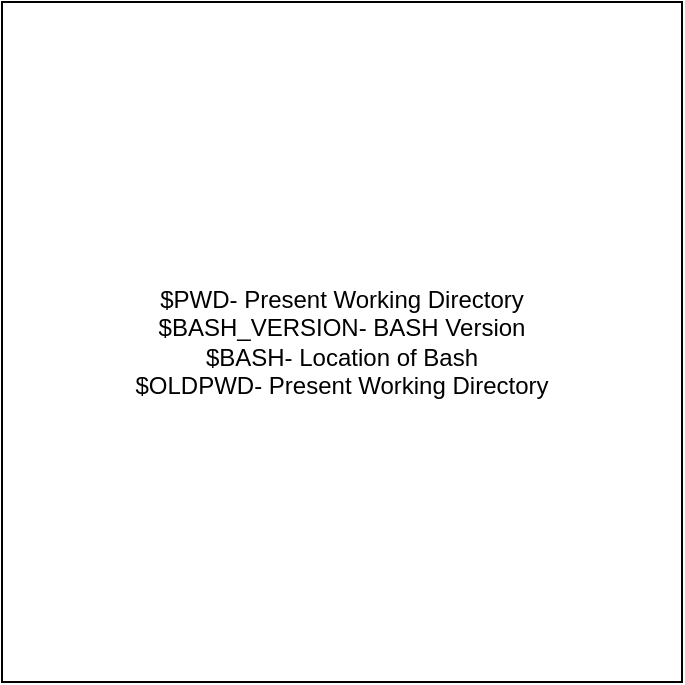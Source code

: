 <mxfile version="24.5.5" type="device">
  <diagram name="Page-1" id="ggMqoW4tVQJ9VgsLF6bh">
    <mxGraphModel dx="734" dy="455" grid="1" gridSize="10" guides="1" tooltips="1" connect="1" arrows="1" fold="1" page="1" pageScale="1" pageWidth="827" pageHeight="1169" math="0" shadow="0">
      <root>
        <mxCell id="0" />
        <mxCell id="1" parent="0" />
        <mxCell id="8wWT-yStJkSmruKn6boC-1" value="$PWD- Present Working Directory&lt;div&gt;$BASH_VERSION- BASH Version&lt;/div&gt;&lt;div&gt;$BASH- Location of Bash&lt;/div&gt;&lt;div&gt;$OLDPWD- Present Working Directory&lt;/div&gt;" style="whiteSpace=wrap;html=1;aspect=fixed;" parent="1" vertex="1">
          <mxGeometry x="80" y="180" width="340" height="340" as="geometry" />
        </mxCell>
      </root>
    </mxGraphModel>
  </diagram>
</mxfile>
